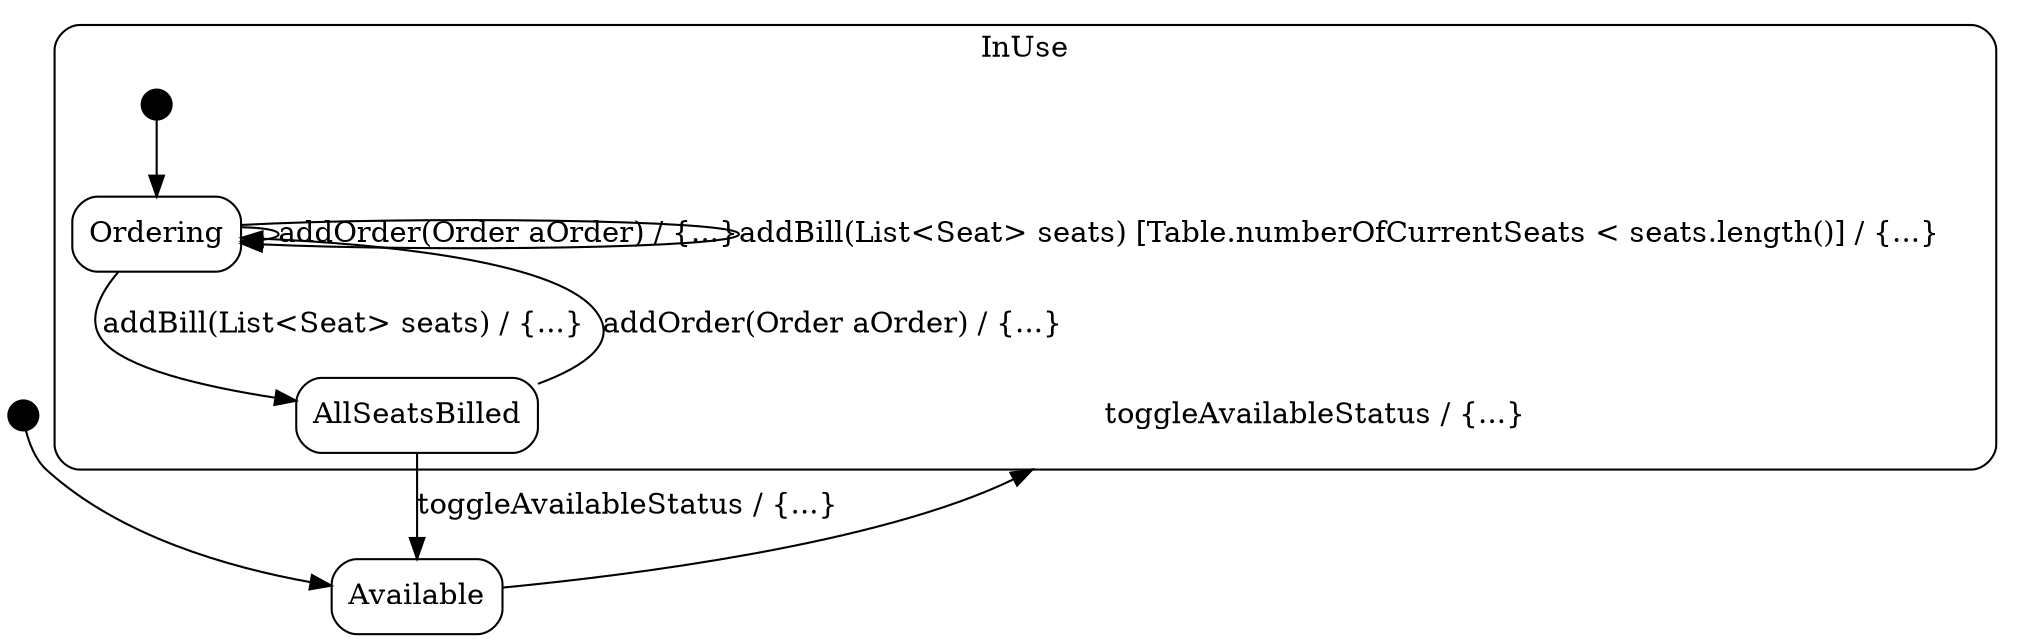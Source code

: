 // Code generated by Umple 1.27.0.3728.d139ed893

digraph "TableState" {
  compound = true;
  size="80,10"

  // Class: Table

    // Top Level StateMachine: status
    
    // Start states are shown as a black circle
    node [shape = point, fillcolor="black", width=0.2 ];
    start_Table_status [ tooltip = "Class Table, SM status, State start" ];
    
        
    // Format for normal states
    node [shape = rectangle, width=1,style=rounded];
    
      // State: Available

      Table_status_Available [label = Available, tooltip = "Class Table, SM status, State Available"];
      // End State: Available

      // State: InUse

     subgraph clusterTable_status_InUse {
      label = "InUse";
      style = rounded;

      // Bottom Level StateMachine: InUse
      
      // Start states are shown as a black circle
      node [shape = point, fillcolor="black", width=0.2 ];
      start_Table_InUse [ tooltip = "Class Table, SM status, State InUse.start" ];
      
            
      // Format for normal states
      node [shape = rectangle, width=1,style=rounded];
      
        // State: Ordering

        Table_statusInUse_Ordering [label = Ordering, tooltip = "Class Table, SM status, State InUse.Ordering"];
        // End State: Ordering

        // State: AllSeatsBilled

        Table_statusInUse_AllSeatsBilled [label = AllSeatsBilled, tooltip = "Class Table, SM status, State InUse.AllSeatsBilled"];
        // End State: AllSeatsBilled
      // End Bottom Level StateMachine: InUse
     }
      // End State: InUse
    // End Top Level StateMachine: status

  // All transitions
    start_Table_status -> Table_status_Available [  tooltip = "start to Available" ] ;
    Table_statusInUse_AllSeatsBilled -> Table_status_Available [  label = "toggleAvailableStatus / {...}", tooltip = "From InUse.AllSeatsBilled to Available on toggleAvailableStatus&#13;Transition Action:
   order = getRestoApp.getCurrentOrder(); do: for(order: aOrder){table = order.getTables();                                                                                                }if(table.contains(table)){getRestoApp.removeCurrentOrder(order)};" ] ;
  
  Table_status_Available -> Table_statusInUse_Ordering [  lhead=clusterTable_status_InUse,  label = "toggleAvailableStatus / {...}", tooltip = "From Available to InUse on toggleAvailableStatus&#13;Transition Action:
   do: addOrder(Order aOrder)" ] ;
  
  start_Table_InUse -> Table_statusInUse_Ordering [  tooltip = "start to InUse.Ordering" ] ;
    Table_statusInUse_Ordering -> Table_statusInUse_Ordering [  label = "addOrder(Order aOrder) / {...}", tooltip = "From InUse.Ordering to InUse.Ordering on addOrder(Order aOrder)&#13;Transition Action:
   order = getRestoApp.addOrder(aOrder); getRestoApp.addCurrentOrder(order);" ] ;
  
  Table_statusInUse_Ordering -> Table_statusInUse_Ordering [  label = "addBill(List<Seat> seats) [Table.numberOfCurrentSeats < seats.length()] / {...}", tooltip = "From InUse.Ordering to InUse.Ordering on addBill(List<Seat> seats)&#13;Guard:  [Table.numberOfCurrentSeats < seats.length()]&#13;Transition Action:
   Bill = aBill do: seats.addBill(aBill)" ] ;
  
  Table_statusInUse_AllSeatsBilled -> Table_statusInUse_Ordering [  label = "addOrder(Order aOrder) / {...}", tooltip = "From InUse.AllSeatsBilled to InUse.Ordering on addOrder(Order aOrder)&#13;Transition Action:
   order = getRestoApp.addOrder(aOrder); getRestoApp.addCurrentOrder(order);" ] ;
  
  Table_statusInUse_Ordering -> Table_statusInUse_AllSeatsBilled [  label = "addBill(List<Seat> seats) / {...}", tooltip = "From InUse.Ordering to InUse.AllSeatsBilled on addBill(List<Seat> seats)&#13;Transition Action:
   Bill = aBill do: seats.addBill(aBill)" ] ;
  

}
